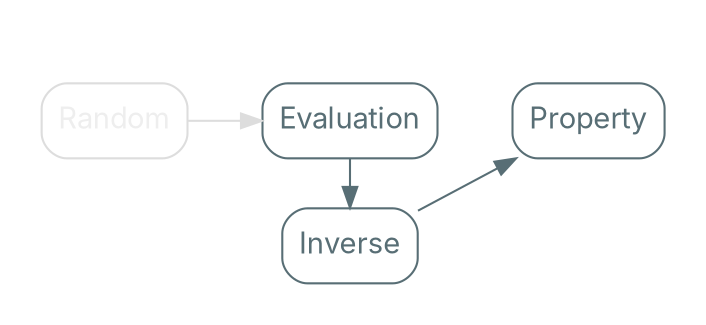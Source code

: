 digraph {
    bgcolor=transparent
    rankdir=LR

    // Default theme: enabled
    node[shape="rectangle" style="rounded,filled" color="#586E75" fillcolor="#ffffff" fontcolor="#586E75" fontname="Inter,Arial"]
    edge[color="#586E75" fontcolor="#000000" fontname="Inter,Arial" fontsize=11]

    subgraph cluster_0 {
        color=transparent
        Input[label="Random" color="#dddddd" fontcolor="#eeeeee"]
        Evaluation
        Analysis[label="Property"]
    }

    subgraph cluster_1 {
        color=transparent
        Invis[style=invis]
        Inverse
    }

    Input -> Invis[constraint=false style=invis]
    Invis -> Inverse[style=invis]

    Input -> Evaluation[color="#dddddd"]
    Evaluation -> Analysis[style=invis]
    Evaluation -> Inverse[constraint=false]
    Inverse -> Analysis
    Input -> Analysis[constraint=false style=invis]
}
